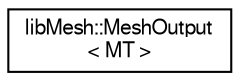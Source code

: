 digraph "Graphical Class Hierarchy"
{
  edge [fontname="FreeSans",fontsize="10",labelfontname="FreeSans",labelfontsize="10"];
  node [fontname="FreeSans",fontsize="10",shape=record];
  rankdir="LR";
  Node1 [label="libMesh::MeshOutput\l\< MT \>",height=0.2,width=0.4,color="black", fillcolor="white", style="filled",URL="$classlibMesh_1_1MeshOutput.html"];
}
